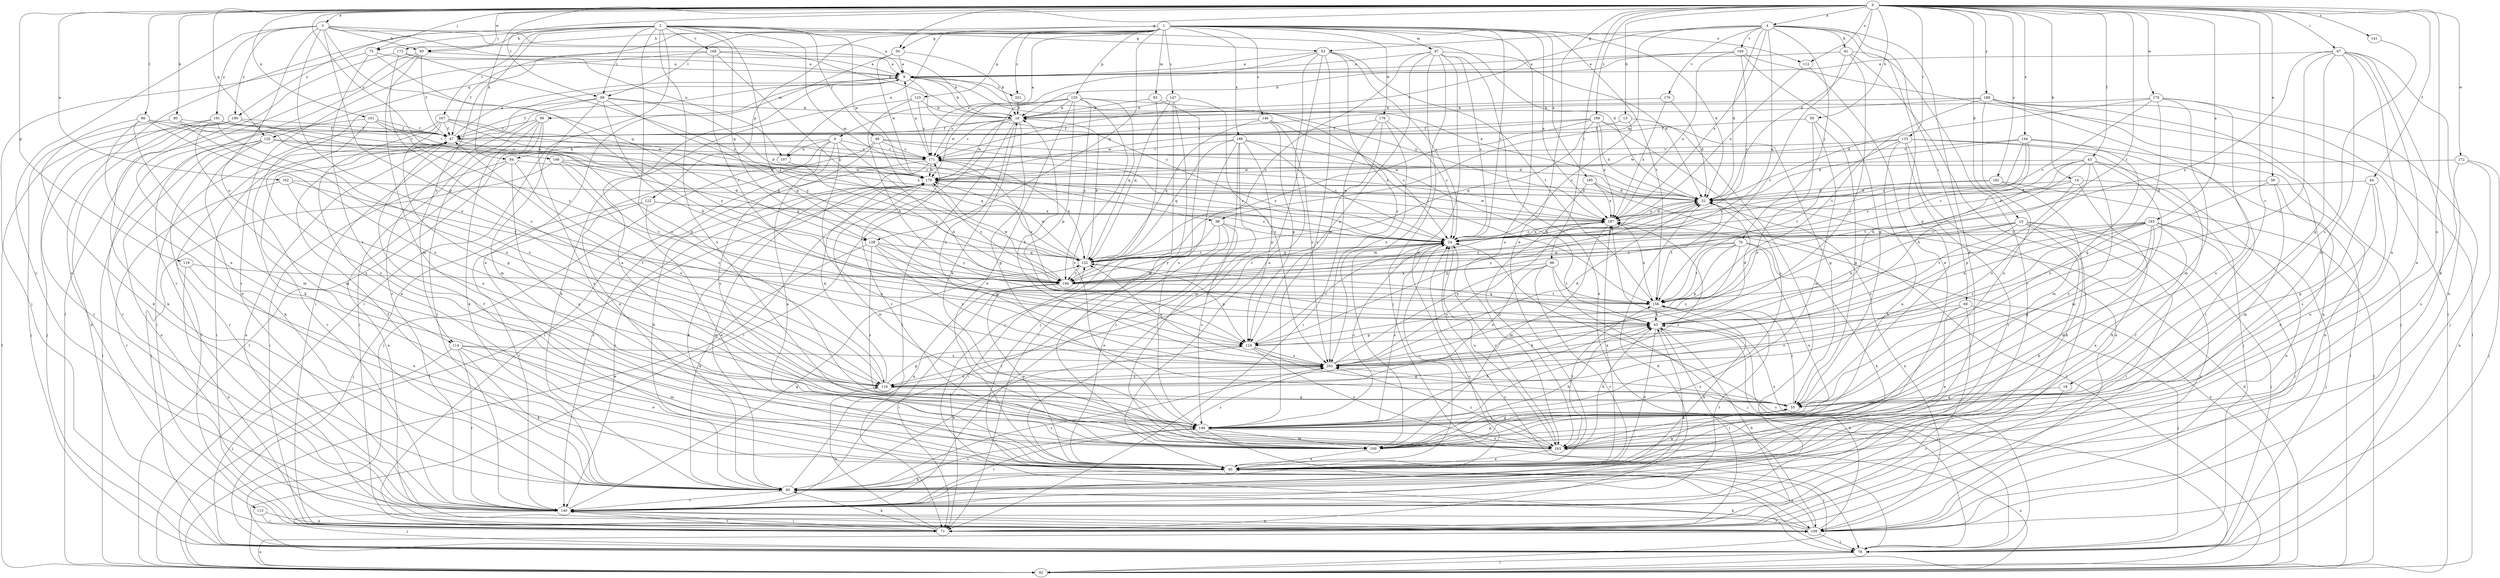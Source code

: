 strict digraph  {
0;
1;
2;
3;
4;
6;
8;
10;
13;
14;
16;
18;
24;
32;
38;
40;
43;
44;
46;
47;
50;
53;
55;
59;
60;
61;
63;
66;
67;
69;
71;
75;
76;
78;
80;
84;
85;
86;
89;
92;
93;
97;
98;
99;
100;
101;
107;
108;
112;
113;
114;
116;
119;
120;
122;
123;
124;
126;
128;
132;
133;
140;
141;
144;
146;
147;
148;
156;
162;
163;
166;
167;
168;
169;
170;
171;
172;
173;
175;
176;
179;
182;
183;
185;
186;
187;
188;
190;
191;
194;
199;
201;
202;
0 -> 3  [label=a];
0 -> 4  [label=a];
0 -> 10  [label=b];
0 -> 13  [label=b];
0 -> 14  [label=b];
0 -> 18  [label=c];
0 -> 32  [label=d];
0 -> 38  [label=e];
0 -> 40  [label=e];
0 -> 43  [label=f];
0 -> 44  [label=f];
0 -> 50  [label=g];
0 -> 59  [label=h];
0 -> 66  [label=i];
0 -> 67  [label=i];
0 -> 75  [label=j];
0 -> 80  [label=k];
0 -> 84  [label=k];
0 -> 86  [label=l];
0 -> 89  [label=l];
0 -> 101  [label=n];
0 -> 112  [label=o];
0 -> 119  [label=p];
0 -> 126  [label=q];
0 -> 133  [label=r];
0 -> 141  [label=s];
0 -> 144  [label=s];
0 -> 156  [label=t];
0 -> 162  [label=u];
0 -> 163  [label=u];
0 -> 166  [label=v];
0 -> 172  [label=w];
0 -> 173  [label=w];
0 -> 175  [label=w];
0 -> 182  [label=x];
0 -> 183  [label=x];
0 -> 188  [label=y];
0 -> 199  [label=z];
1 -> 6  [label=a];
1 -> 24  [label=c];
1 -> 32  [label=d];
1 -> 50  [label=g];
1 -> 60  [label=h];
1 -> 89  [label=l];
1 -> 93  [label=m];
1 -> 97  [label=m];
1 -> 107  [label=n];
1 -> 112  [label=o];
1 -> 120  [label=p];
1 -> 122  [label=p];
1 -> 123  [label=p];
1 -> 126  [label=q];
1 -> 128  [label=q];
1 -> 146  [label=s];
1 -> 147  [label=s];
1 -> 156  [label=t];
1 -> 163  [label=u];
1 -> 176  [label=w];
1 -> 185  [label=x];
1 -> 186  [label=x];
1 -> 187  [label=x];
1 -> 201  [label=z];
2 -> 32  [label=d];
2 -> 46  [label=f];
2 -> 53  [label=g];
2 -> 60  [label=h];
2 -> 75  [label=j];
2 -> 89  [label=l];
2 -> 92  [label=l];
2 -> 98  [label=m];
2 -> 113  [label=o];
2 -> 114  [label=o];
2 -> 124  [label=p];
2 -> 128  [label=q];
2 -> 148  [label=s];
2 -> 163  [label=u];
2 -> 167  [label=v];
2 -> 168  [label=v];
2 -> 179  [label=w];
2 -> 190  [label=y];
3 -> 8  [label=a];
3 -> 16  [label=b];
3 -> 60  [label=h];
3 -> 107  [label=n];
3 -> 114  [label=o];
3 -> 116  [label=o];
3 -> 124  [label=p];
3 -> 128  [label=q];
3 -> 140  [label=r];
3 -> 190  [label=y];
3 -> 191  [label=y];
4 -> 32  [label=d];
4 -> 40  [label=e];
4 -> 53  [label=g];
4 -> 55  [label=g];
4 -> 61  [label=h];
4 -> 69  [label=i];
4 -> 76  [label=j];
4 -> 98  [label=m];
4 -> 132  [label=q];
4 -> 169  [label=v];
4 -> 170  [label=v];
4 -> 171  [label=v];
4 -> 187  [label=x];
6 -> 40  [label=e];
6 -> 63  [label=h];
6 -> 71  [label=i];
6 -> 78  [label=j];
6 -> 84  [label=k];
6 -> 107  [label=n];
6 -> 163  [label=u];
6 -> 171  [label=v];
8 -> 16  [label=b];
8 -> 24  [label=c];
8 -> 71  [label=i];
8 -> 99  [label=m];
8 -> 140  [label=r];
8 -> 187  [label=x];
8 -> 201  [label=z];
10 -> 24  [label=c];
10 -> 63  [label=h];
10 -> 71  [label=i];
10 -> 78  [label=j];
10 -> 85  [label=k];
10 -> 108  [label=n];
10 -> 194  [label=y];
10 -> 202  [label=z];
13 -> 24  [label=c];
13 -> 47  [label=f];
13 -> 140  [label=r];
14 -> 32  [label=d];
14 -> 85  [label=k];
14 -> 108  [label=n];
14 -> 124  [label=p];
14 -> 187  [label=x];
16 -> 47  [label=f];
16 -> 55  [label=g];
16 -> 71  [label=i];
16 -> 171  [label=v];
16 -> 179  [label=w];
16 -> 202  [label=z];
18 -> 55  [label=g];
18 -> 140  [label=r];
24 -> 132  [label=q];
24 -> 148  [label=s];
24 -> 163  [label=u];
24 -> 187  [label=x];
24 -> 194  [label=y];
32 -> 8  [label=a];
32 -> 108  [label=n];
32 -> 124  [label=p];
32 -> 156  [label=t];
32 -> 179  [label=w];
32 -> 187  [label=x];
38 -> 32  [label=d];
38 -> 40  [label=e];
38 -> 100  [label=m];
38 -> 202  [label=z];
40 -> 24  [label=c];
40 -> 47  [label=f];
40 -> 55  [label=g];
40 -> 85  [label=k];
40 -> 187  [label=x];
43 -> 24  [label=c];
43 -> 63  [label=h];
43 -> 100  [label=m];
43 -> 116  [label=o];
43 -> 140  [label=r];
43 -> 148  [label=s];
43 -> 156  [label=t];
43 -> 179  [label=w];
44 -> 32  [label=d];
44 -> 55  [label=g];
44 -> 148  [label=s];
44 -> 163  [label=u];
46 -> 32  [label=d];
46 -> 40  [label=e];
46 -> 132  [label=q];
46 -> 148  [label=s];
46 -> 171  [label=v];
46 -> 187  [label=x];
47 -> 8  [label=a];
47 -> 63  [label=h];
47 -> 71  [label=i];
47 -> 108  [label=n];
47 -> 140  [label=r];
47 -> 171  [label=v];
50 -> 8  [label=a];
50 -> 16  [label=b];
50 -> 40  [label=e];
50 -> 179  [label=w];
53 -> 8  [label=a];
53 -> 24  [label=c];
53 -> 40  [label=e];
53 -> 108  [label=n];
53 -> 148  [label=s];
53 -> 156  [label=t];
53 -> 171  [label=v];
53 -> 202  [label=z];
55 -> 148  [label=s];
55 -> 156  [label=t];
55 -> 202  [label=z];
59 -> 47  [label=f];
59 -> 55  [label=g];
59 -> 100  [label=m];
59 -> 116  [label=o];
60 -> 8  [label=a];
60 -> 47  [label=f];
60 -> 92  [label=l];
60 -> 100  [label=m];
60 -> 140  [label=r];
61 -> 8  [label=a];
61 -> 71  [label=i];
61 -> 140  [label=r];
61 -> 156  [label=t];
61 -> 202  [label=z];
63 -> 32  [label=d];
63 -> 40  [label=e];
63 -> 71  [label=i];
63 -> 78  [label=j];
63 -> 124  [label=p];
63 -> 132  [label=q];
66 -> 78  [label=j];
66 -> 116  [label=o];
66 -> 140  [label=r];
66 -> 156  [label=t];
66 -> 194  [label=y];
66 -> 202  [label=z];
67 -> 8  [label=a];
67 -> 40  [label=e];
67 -> 55  [label=g];
67 -> 85  [label=k];
67 -> 100  [label=m];
67 -> 108  [label=n];
67 -> 163  [label=u];
67 -> 194  [label=y];
67 -> 202  [label=z];
69 -> 40  [label=e];
69 -> 63  [label=h];
69 -> 71  [label=i];
69 -> 78  [label=j];
69 -> 116  [label=o];
71 -> 32  [label=d];
71 -> 47  [label=f];
71 -> 63  [label=h];
71 -> 85  [label=k];
71 -> 116  [label=o];
71 -> 140  [label=r];
75 -> 8  [label=a];
75 -> 78  [label=j];
75 -> 148  [label=s];
75 -> 194  [label=y];
76 -> 85  [label=k];
76 -> 124  [label=p];
76 -> 132  [label=q];
76 -> 156  [label=t];
76 -> 163  [label=u];
76 -> 194  [label=y];
76 -> 202  [label=z];
78 -> 24  [label=c];
78 -> 92  [label=l];
78 -> 187  [label=x];
80 -> 47  [label=f];
80 -> 78  [label=j];
80 -> 116  [label=o];
80 -> 187  [label=x];
84 -> 71  [label=i];
84 -> 108  [label=n];
84 -> 116  [label=o];
84 -> 163  [label=u];
84 -> 179  [label=w];
85 -> 47  [label=f];
85 -> 132  [label=q];
85 -> 140  [label=r];
85 -> 148  [label=s];
85 -> 179  [label=w];
85 -> 202  [label=z];
86 -> 40  [label=e];
86 -> 47  [label=f];
86 -> 85  [label=k];
86 -> 100  [label=m];
86 -> 116  [label=o];
86 -> 132  [label=q];
89 -> 16  [label=b];
89 -> 24  [label=c];
89 -> 47  [label=f];
89 -> 63  [label=h];
89 -> 85  [label=k];
89 -> 100  [label=m];
89 -> 194  [label=y];
92 -> 24  [label=c];
92 -> 32  [label=d];
92 -> 108  [label=n];
92 -> 163  [label=u];
92 -> 179  [label=w];
92 -> 187  [label=x];
93 -> 16  [label=b];
93 -> 78  [label=j];
93 -> 148  [label=s];
97 -> 8  [label=a];
97 -> 24  [label=c];
97 -> 32  [label=d];
97 -> 78  [label=j];
97 -> 100  [label=m];
97 -> 108  [label=n];
97 -> 116  [label=o];
97 -> 163  [label=u];
97 -> 194  [label=y];
98 -> 24  [label=c];
98 -> 40  [label=e];
98 -> 71  [label=i];
98 -> 140  [label=r];
98 -> 148  [label=s];
99 -> 47  [label=f];
99 -> 71  [label=i];
99 -> 85  [label=k];
99 -> 92  [label=l];
99 -> 140  [label=r];
99 -> 163  [label=u];
100 -> 40  [label=e];
100 -> 55  [label=g];
100 -> 63  [label=h];
100 -> 171  [label=v];
100 -> 202  [label=z];
101 -> 47  [label=f];
101 -> 140  [label=r];
101 -> 148  [label=s];
101 -> 171  [label=v];
101 -> 194  [label=y];
107 -> 194  [label=y];
108 -> 40  [label=e];
108 -> 63  [label=h];
108 -> 78  [label=j];
108 -> 85  [label=k];
108 -> 140  [label=r];
112 -> 40  [label=e];
112 -> 187  [label=x];
113 -> 71  [label=i];
113 -> 108  [label=n];
114 -> 40  [label=e];
114 -> 78  [label=j];
114 -> 85  [label=k];
114 -> 100  [label=m];
114 -> 140  [label=r];
114 -> 202  [label=z];
116 -> 47  [label=f];
116 -> 55  [label=g];
116 -> 124  [label=p];
116 -> 179  [label=w];
116 -> 202  [label=z];
119 -> 40  [label=e];
119 -> 108  [label=n];
119 -> 194  [label=y];
120 -> 16  [label=b];
120 -> 40  [label=e];
120 -> 92  [label=l];
120 -> 124  [label=p];
120 -> 132  [label=q];
120 -> 148  [label=s];
120 -> 156  [label=t];
120 -> 171  [label=v];
120 -> 179  [label=w];
120 -> 194  [label=y];
122 -> 24  [label=c];
122 -> 40  [label=e];
122 -> 78  [label=j];
122 -> 140  [label=r];
122 -> 187  [label=x];
123 -> 16  [label=b];
123 -> 63  [label=h];
123 -> 85  [label=k];
123 -> 171  [label=v];
124 -> 24  [label=c];
124 -> 55  [label=g];
124 -> 85  [label=k];
124 -> 163  [label=u];
124 -> 202  [label=z];
126 -> 85  [label=k];
126 -> 92  [label=l];
126 -> 108  [label=n];
126 -> 140  [label=r];
126 -> 171  [label=v];
126 -> 187  [label=x];
128 -> 85  [label=k];
128 -> 124  [label=p];
128 -> 132  [label=q];
128 -> 148  [label=s];
128 -> 194  [label=y];
128 -> 202  [label=z];
132 -> 16  [label=b];
132 -> 24  [label=c];
132 -> 32  [label=d];
132 -> 124  [label=p];
132 -> 179  [label=w];
132 -> 194  [label=y];
133 -> 40  [label=e];
133 -> 78  [label=j];
133 -> 92  [label=l];
133 -> 108  [label=n];
133 -> 140  [label=r];
133 -> 156  [label=t];
133 -> 171  [label=v];
133 -> 179  [label=w];
140 -> 24  [label=c];
140 -> 63  [label=h];
140 -> 71  [label=i];
140 -> 78  [label=j];
140 -> 108  [label=n];
140 -> 132  [label=q];
140 -> 156  [label=t];
141 -> 148  [label=s];
144 -> 24  [label=c];
144 -> 32  [label=d];
144 -> 63  [label=h];
144 -> 100  [label=m];
144 -> 108  [label=n];
144 -> 171  [label=v];
144 -> 194  [label=y];
146 -> 24  [label=c];
146 -> 47  [label=f];
146 -> 124  [label=p];
146 -> 132  [label=q];
146 -> 202  [label=z];
147 -> 16  [label=b];
147 -> 78  [label=j];
147 -> 100  [label=m];
147 -> 132  [label=q];
147 -> 202  [label=z];
148 -> 16  [label=b];
148 -> 24  [label=c];
148 -> 55  [label=g];
148 -> 63  [label=h];
148 -> 92  [label=l];
148 -> 100  [label=m];
148 -> 140  [label=r];
148 -> 163  [label=u];
156 -> 63  [label=h];
156 -> 85  [label=k];
156 -> 171  [label=v];
156 -> 187  [label=x];
162 -> 32  [label=d];
162 -> 116  [label=o];
162 -> 140  [label=r];
162 -> 194  [label=y];
163 -> 8  [label=a];
163 -> 24  [label=c];
163 -> 40  [label=e];
163 -> 63  [label=h];
163 -> 156  [label=t];
163 -> 179  [label=w];
163 -> 202  [label=z];
166 -> 78  [label=j];
166 -> 132  [label=q];
166 -> 156  [label=t];
166 -> 179  [label=w];
166 -> 202  [label=z];
167 -> 32  [label=d];
167 -> 40  [label=e];
167 -> 47  [label=f];
167 -> 55  [label=g];
167 -> 71  [label=i];
167 -> 179  [label=w];
167 -> 194  [label=y];
168 -> 8  [label=a];
168 -> 16  [label=b];
168 -> 47  [label=f];
168 -> 132  [label=q];
168 -> 140  [label=r];
168 -> 156  [label=t];
169 -> 8  [label=a];
169 -> 16  [label=b];
169 -> 24  [label=c];
169 -> 55  [label=g];
169 -> 92  [label=l];
169 -> 187  [label=x];
170 -> 16  [label=b];
170 -> 32  [label=d];
170 -> 187  [label=x];
171 -> 8  [label=a];
171 -> 24  [label=c];
171 -> 85  [label=k];
171 -> 132  [label=q];
171 -> 140  [label=r];
171 -> 179  [label=w];
172 -> 78  [label=j];
172 -> 108  [label=n];
172 -> 163  [label=u];
172 -> 179  [label=w];
173 -> 8  [label=a];
173 -> 24  [label=c];
173 -> 40  [label=e];
173 -> 116  [label=o];
175 -> 16  [label=b];
175 -> 24  [label=c];
175 -> 32  [label=d];
175 -> 55  [label=g];
175 -> 78  [label=j];
175 -> 100  [label=m];
175 -> 163  [label=u];
176 -> 24  [label=c];
176 -> 47  [label=f];
176 -> 71  [label=i];
176 -> 124  [label=p];
176 -> 202  [label=z];
179 -> 32  [label=d];
179 -> 85  [label=k];
179 -> 92  [label=l];
179 -> 140  [label=r];
179 -> 194  [label=y];
182 -> 24  [label=c];
182 -> 32  [label=d];
182 -> 85  [label=k];
182 -> 92  [label=l];
183 -> 24  [label=c];
183 -> 40  [label=e];
183 -> 55  [label=g];
183 -> 63  [label=h];
183 -> 71  [label=i];
183 -> 78  [label=j];
183 -> 100  [label=m];
183 -> 156  [label=t];
183 -> 194  [label=y];
183 -> 202  [label=z];
185 -> 32  [label=d];
185 -> 92  [label=l];
185 -> 163  [label=u];
185 -> 187  [label=x];
186 -> 24  [label=c];
186 -> 63  [label=h];
186 -> 71  [label=i];
186 -> 100  [label=m];
186 -> 124  [label=p];
186 -> 132  [label=q];
186 -> 140  [label=r];
186 -> 171  [label=v];
187 -> 24  [label=c];
187 -> 32  [label=d];
187 -> 100  [label=m];
187 -> 148  [label=s];
187 -> 179  [label=w];
188 -> 16  [label=b];
188 -> 71  [label=i];
188 -> 78  [label=j];
188 -> 92  [label=l];
188 -> 108  [label=n];
188 -> 156  [label=t];
188 -> 163  [label=u];
188 -> 171  [label=v];
190 -> 47  [label=f];
190 -> 85  [label=k];
190 -> 92  [label=l];
190 -> 100  [label=m];
190 -> 108  [label=n];
190 -> 179  [label=w];
191 -> 47  [label=f];
191 -> 78  [label=j];
191 -> 116  [label=o];
191 -> 140  [label=r];
191 -> 171  [label=v];
194 -> 24  [label=c];
194 -> 40  [label=e];
194 -> 71  [label=i];
194 -> 156  [label=t];
194 -> 179  [label=w];
199 -> 32  [label=d];
199 -> 47  [label=f];
199 -> 55  [label=g];
199 -> 132  [label=q];
199 -> 148  [label=s];
199 -> 179  [label=w];
199 -> 187  [label=x];
199 -> 194  [label=y];
201 -> 16  [label=b];
202 -> 16  [label=b];
202 -> 32  [label=d];
202 -> 63  [label=h];
202 -> 116  [label=o];
202 -> 132  [label=q];
202 -> 187  [label=x];
}
